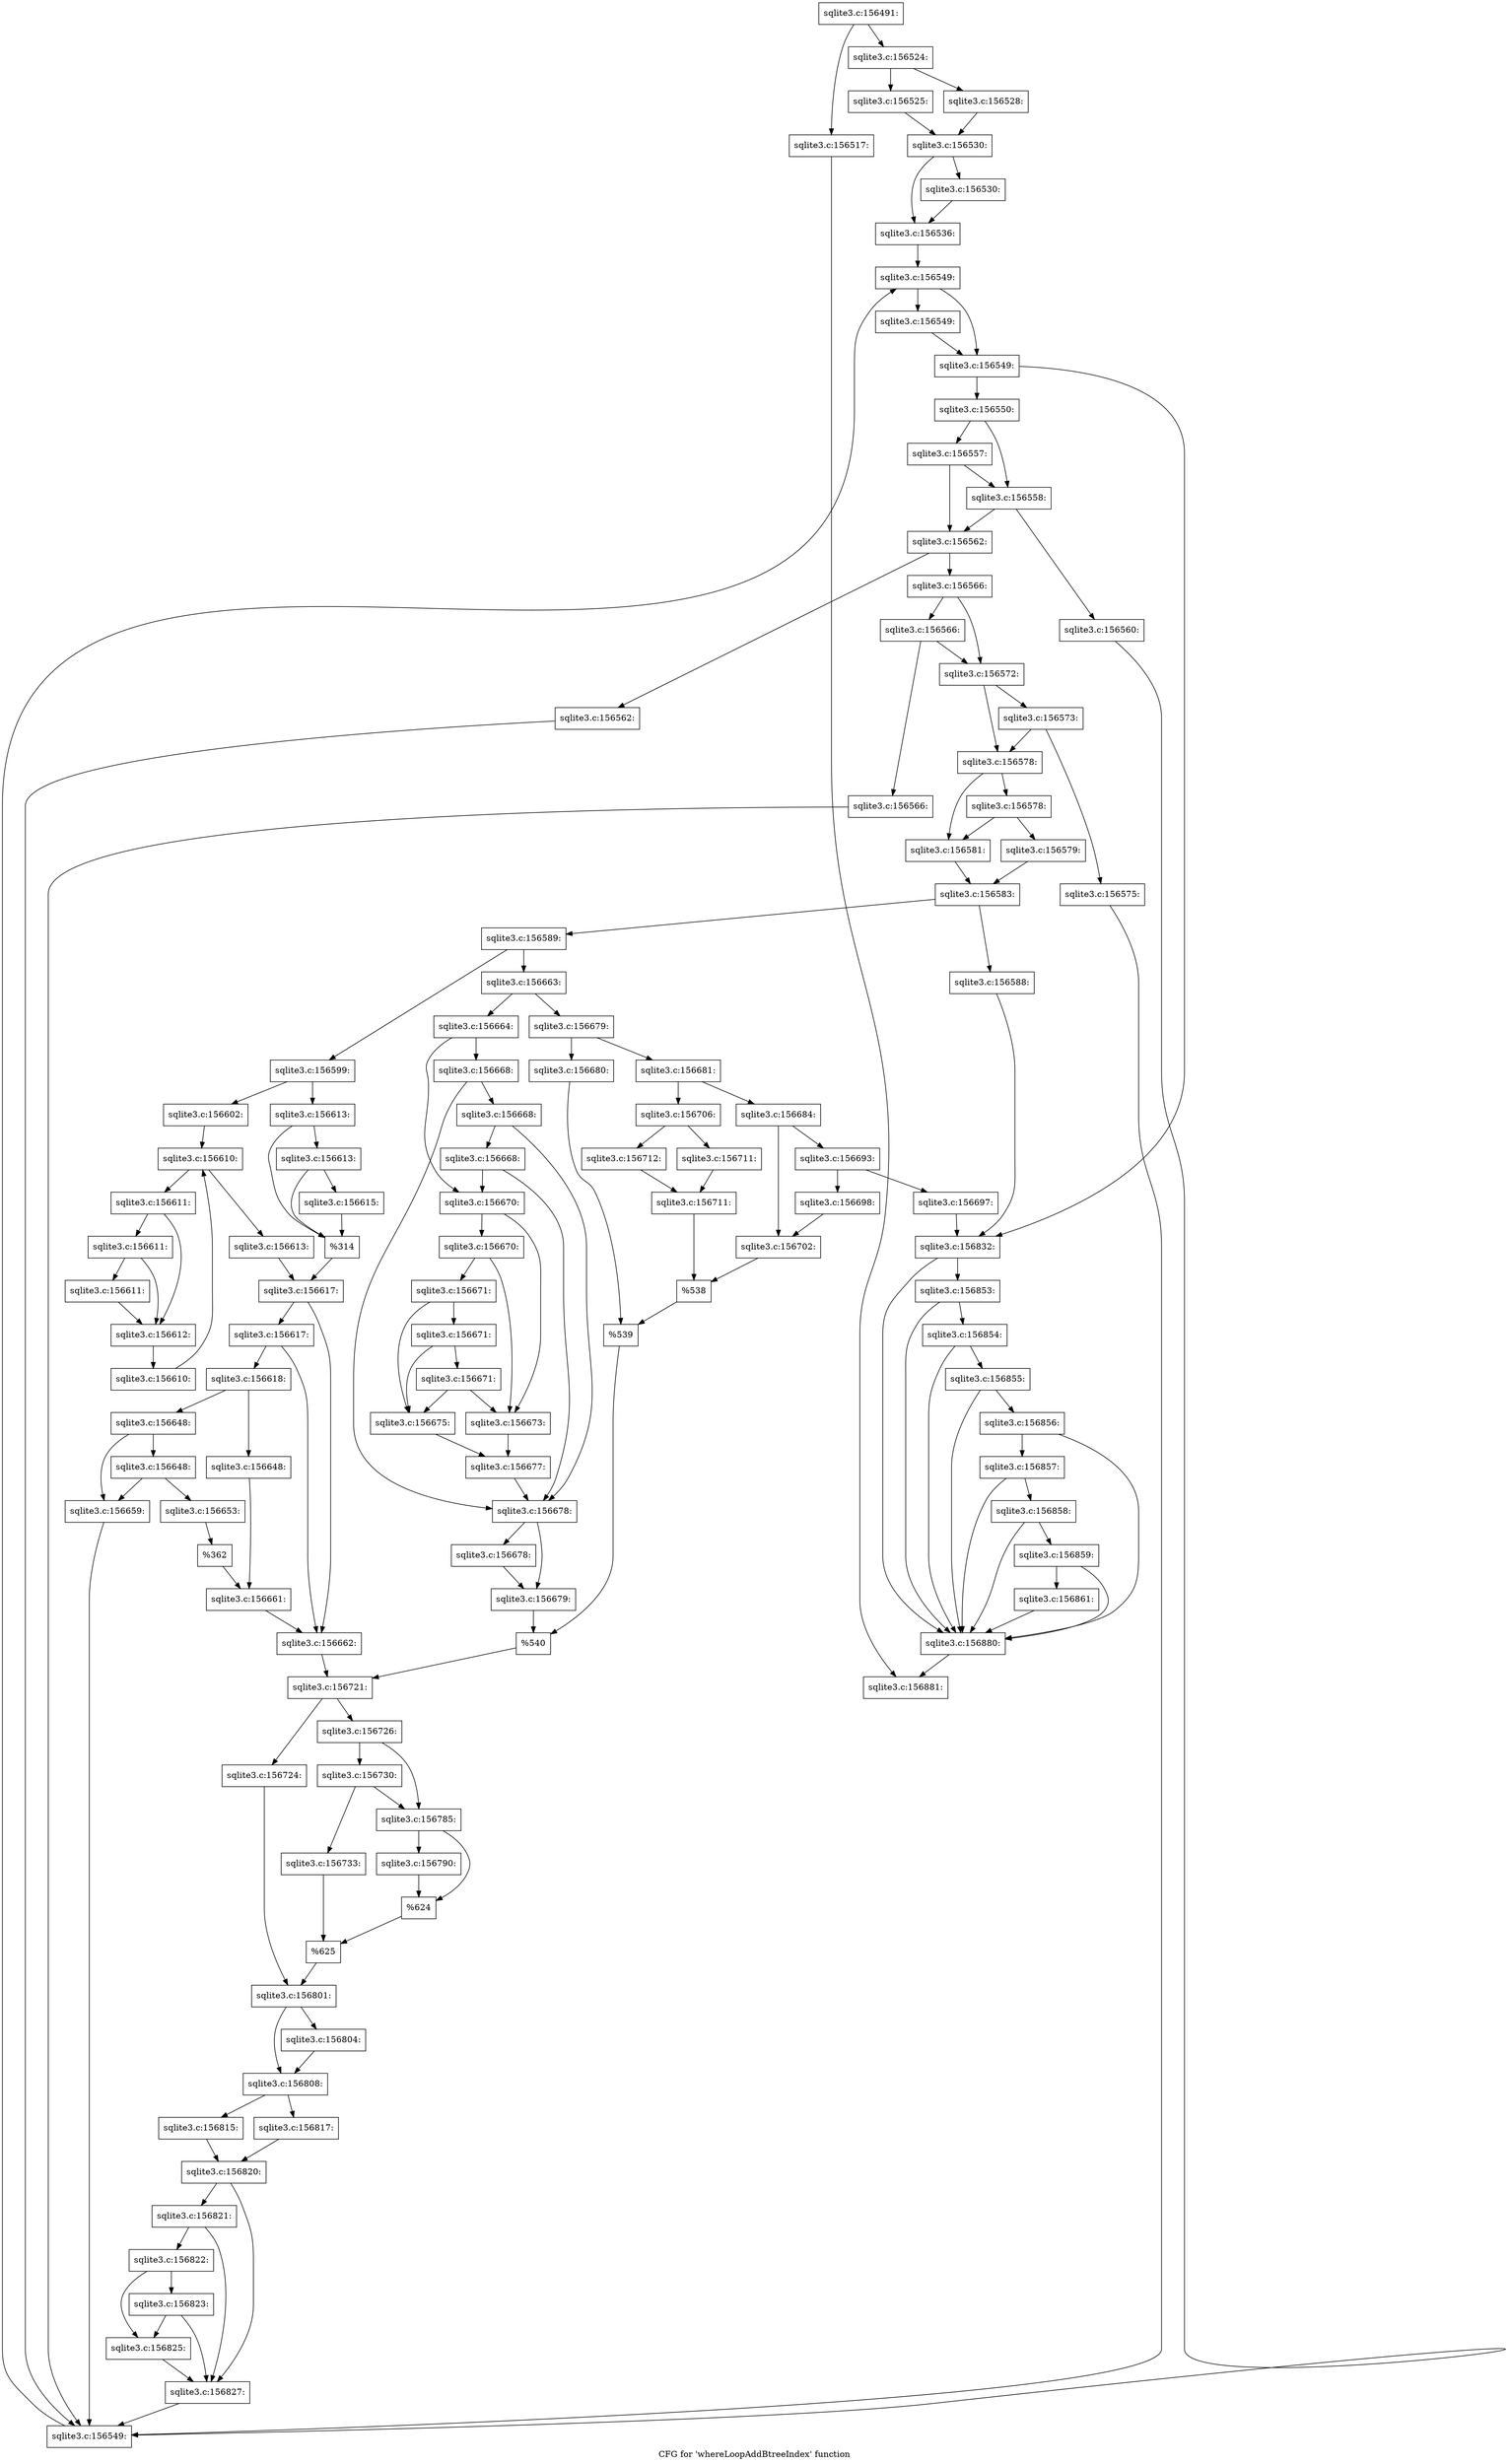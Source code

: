 digraph "CFG for 'whereLoopAddBtreeIndex' function" {
	label="CFG for 'whereLoopAddBtreeIndex' function";

	Node0x55c0f97ad980 [shape=record,label="{sqlite3.c:156491:}"];
	Node0x55c0f97ad980 -> Node0x55c0f97b5180;
	Node0x55c0f97ad980 -> Node0x55c0f97b51d0;
	Node0x55c0f97b5180 [shape=record,label="{sqlite3.c:156517:}"];
	Node0x55c0f97b5180 -> Node0x55c0f97adb00;
	Node0x55c0f97b51d0 [shape=record,label="{sqlite3.c:156524:}"];
	Node0x55c0f97b51d0 -> Node0x55c0f97b57f0;
	Node0x55c0f97b51d0 -> Node0x55c0f97b5890;
	Node0x55c0f97b57f0 [shape=record,label="{sqlite3.c:156525:}"];
	Node0x55c0f97b57f0 -> Node0x55c0f97b5840;
	Node0x55c0f97b5890 [shape=record,label="{sqlite3.c:156528:}"];
	Node0x55c0f97b5890 -> Node0x55c0f97b5840;
	Node0x55c0f97b5840 [shape=record,label="{sqlite3.c:156530:}"];
	Node0x55c0f97b5840 -> Node0x55c0f97b6600;
	Node0x55c0f97b5840 -> Node0x55c0f97b6650;
	Node0x55c0f97b6600 [shape=record,label="{sqlite3.c:156530:}"];
	Node0x55c0f97b6600 -> Node0x55c0f97b6650;
	Node0x55c0f97b6650 [shape=record,label="{sqlite3.c:156536:}"];
	Node0x55c0f97b6650 -> Node0x55c0f97b9f50;
	Node0x55c0f97b9f50 [shape=record,label="{sqlite3.c:156549:}"];
	Node0x55c0f97b9f50 -> Node0x55c0f97ba240;
	Node0x55c0f97b9f50 -> Node0x55c0f97ba1f0;
	Node0x55c0f97ba240 [shape=record,label="{sqlite3.c:156549:}"];
	Node0x55c0f97ba240 -> Node0x55c0f97ba1f0;
	Node0x55c0f97ba1f0 [shape=record,label="{sqlite3.c:156549:}"];
	Node0x55c0f97ba1f0 -> Node0x55c0f97ba170;
	Node0x55c0f97ba1f0 -> Node0x55c0f97b93b0;
	Node0x55c0f97ba170 [shape=record,label="{sqlite3.c:156550:}"];
	Node0x55c0f97ba170 -> Node0x55c0f97bb920;
	Node0x55c0f97ba170 -> Node0x55c0f97bb9a0;
	Node0x55c0f97bb9a0 [shape=record,label="{sqlite3.c:156557:}"];
	Node0x55c0f97bb9a0 -> Node0x55c0f97bb920;
	Node0x55c0f97bb9a0 -> Node0x55c0f97bb8d0;
	Node0x55c0f97bb920 [shape=record,label="{sqlite3.c:156558:}"];
	Node0x55c0f97bb920 -> Node0x55c0f97bb880;
	Node0x55c0f97bb920 -> Node0x55c0f97bb8d0;
	Node0x55c0f97bb880 [shape=record,label="{sqlite3.c:156560:}"];
	Node0x55c0f97bb880 -> Node0x55c0f97ba0e0;
	Node0x55c0f97bb8d0 [shape=record,label="{sqlite3.c:156562:}"];
	Node0x55c0f97bb8d0 -> Node0x55c0f97bc850;
	Node0x55c0f97bb8d0 -> Node0x55c0f97bc8a0;
	Node0x55c0f97bc850 [shape=record,label="{sqlite3.c:156562:}"];
	Node0x55c0f97bc850 -> Node0x55c0f97ba0e0;
	Node0x55c0f97bc8a0 [shape=record,label="{sqlite3.c:156566:}"];
	Node0x55c0f97bc8a0 -> Node0x55c0f97bd100;
	Node0x55c0f97bc8a0 -> Node0x55c0f97bd0b0;
	Node0x55c0f97bd100 [shape=record,label="{sqlite3.c:156566:}"];
	Node0x55c0f97bd100 -> Node0x55c0f97bd060;
	Node0x55c0f97bd100 -> Node0x55c0f97bd0b0;
	Node0x55c0f97bd060 [shape=record,label="{sqlite3.c:156566:}"];
	Node0x55c0f97bd060 -> Node0x55c0f97ba0e0;
	Node0x55c0f97bd0b0 [shape=record,label="{sqlite3.c:156572:}"];
	Node0x55c0f97bd0b0 -> Node0x55c0f97bdc40;
	Node0x55c0f97bd0b0 -> Node0x55c0f97bdbf0;
	Node0x55c0f97bdc40 [shape=record,label="{sqlite3.c:156573:}"];
	Node0x55c0f97bdc40 -> Node0x55c0f97bdbf0;
	Node0x55c0f97bdc40 -> Node0x55c0f97bdba0;
	Node0x55c0f97bdba0 [shape=record,label="{sqlite3.c:156575:}"];
	Node0x55c0f97bdba0 -> Node0x55c0f97ba0e0;
	Node0x55c0f97bdbf0 [shape=record,label="{sqlite3.c:156578:}"];
	Node0x55c0f97bdbf0 -> Node0x55c0f97beb70;
	Node0x55c0f97bdbf0 -> Node0x55c0f97beb20;
	Node0x55c0f97beb70 [shape=record,label="{sqlite3.c:156578:}"];
	Node0x55c0f97beb70 -> Node0x55c0f97bea80;
	Node0x55c0f97beb70 -> Node0x55c0f97beb20;
	Node0x55c0f97bea80 [shape=record,label="{sqlite3.c:156579:}"];
	Node0x55c0f97bea80 -> Node0x55c0f97bead0;
	Node0x55c0f97beb20 [shape=record,label="{sqlite3.c:156581:}"];
	Node0x55c0f97beb20 -> Node0x55c0f97bead0;
	Node0x55c0f97bead0 [shape=record,label="{sqlite3.c:156583:}"];
	Node0x55c0f97bead0 -> Node0x55c0f97c14c0;
	Node0x55c0f97bead0 -> Node0x55c0f97c1510;
	Node0x55c0f97c14c0 [shape=record,label="{sqlite3.c:156588:}"];
	Node0x55c0f97c14c0 -> Node0x55c0f97b93b0;
	Node0x55c0f97c1510 [shape=record,label="{sqlite3.c:156589:}"];
	Node0x55c0f97c1510 -> Node0x55c0f97c2f40;
	Node0x55c0f97c1510 -> Node0x55c0f97c2fe0;
	Node0x55c0f97c2f40 [shape=record,label="{sqlite3.c:156599:}"];
	Node0x55c0f97c2f40 -> Node0x55c0f97c3a00;
	Node0x55c0f97c2f40 -> Node0x55c0f97c3aa0;
	Node0x55c0f97c3a00 [shape=record,label="{sqlite3.c:156602:}"];
	Node0x55c0f97c3a00 -> Node0x55c0f97c4520;
	Node0x55c0f97c4520 [shape=record,label="{sqlite3.c:156610:}"];
	Node0x55c0f97c4520 -> Node0x55c0f97c4740;
	Node0x55c0f97c4520 -> Node0x55c0f97c4370;
	Node0x55c0f97c4740 [shape=record,label="{sqlite3.c:156611:}"];
	Node0x55c0f97c4740 -> Node0x55c0f97c4f20;
	Node0x55c0f97c4740 -> Node0x55c0f97c4ed0;
	Node0x55c0f97c4f20 [shape=record,label="{sqlite3.c:156611:}"];
	Node0x55c0f97c4f20 -> Node0x55c0f97c4e80;
	Node0x55c0f97c4f20 -> Node0x55c0f97c4ed0;
	Node0x55c0f97c4e80 [shape=record,label="{sqlite3.c:156611:}"];
	Node0x55c0f97c4e80 -> Node0x55c0f97c4ed0;
	Node0x55c0f97c4ed0 [shape=record,label="{sqlite3.c:156612:}"];
	Node0x55c0f97c4ed0 -> Node0x55c0f97c46b0;
	Node0x55c0f97c46b0 [shape=record,label="{sqlite3.c:156610:}"];
	Node0x55c0f97c46b0 -> Node0x55c0f97c4520;
	Node0x55c0f97c4370 [shape=record,label="{sqlite3.c:156613:}"];
	Node0x55c0f97c4370 -> Node0x55c0f97c3a50;
	Node0x55c0f97c3aa0 [shape=record,label="{sqlite3.c:156613:}"];
	Node0x55c0f97c3aa0 -> Node0x55c0f97c6420;
	Node0x55c0f97c3aa0 -> Node0x55c0f97c63d0;
	Node0x55c0f97c6420 [shape=record,label="{sqlite3.c:156613:}"];
	Node0x55c0f97c6420 -> Node0x55c0f97c6380;
	Node0x55c0f97c6420 -> Node0x55c0f97c63d0;
	Node0x55c0f97c6380 [shape=record,label="{sqlite3.c:156615:}"];
	Node0x55c0f97c6380 -> Node0x55c0f97c63d0;
	Node0x55c0f97c63d0 [shape=record,label="{%314}"];
	Node0x55c0f97c63d0 -> Node0x55c0f97c3a50;
	Node0x55c0f97c3a50 [shape=record,label="{sqlite3.c:156617:}"];
	Node0x55c0f97c3a50 -> Node0x55c0f97c7600;
	Node0x55c0f97c3a50 -> Node0x55c0f97c75b0;
	Node0x55c0f97c7600 [shape=record,label="{sqlite3.c:156617:}"];
	Node0x55c0f97c7600 -> Node0x55c0f97c7560;
	Node0x55c0f97c7600 -> Node0x55c0f97c75b0;
	Node0x55c0f97c7560 [shape=record,label="{sqlite3.c:156618:}"];
	Node0x55c0f97c7560 -> Node0x55c0f97c97f0;
	Node0x55c0f97c7560 -> Node0x55c0f97c9890;
	Node0x55c0f97c97f0 [shape=record,label="{sqlite3.c:156648:}"];
	Node0x55c0f97c97f0 -> Node0x55c0f97c9840;
	Node0x55c0f97c9890 [shape=record,label="{sqlite3.c:156648:}"];
	Node0x55c0f97c9890 -> Node0x55c0f97c9e60;
	Node0x55c0f97c9890 -> Node0x55c0f97c9e10;
	Node0x55c0f97c9e60 [shape=record,label="{sqlite3.c:156648:}"];
	Node0x55c0f97c9e60 -> Node0x55c0f97c9d70;
	Node0x55c0f97c9e60 -> Node0x55c0f97c9e10;
	Node0x55c0f97c9d70 [shape=record,label="{sqlite3.c:156653:}"];
	Node0x55c0f97c9d70 -> Node0x55c0f97c9dc0;
	Node0x55c0f97c9e10 [shape=record,label="{sqlite3.c:156659:}"];
	Node0x55c0f97c9e10 -> Node0x55c0f97ba0e0;
	Node0x55c0f97c9dc0 [shape=record,label="{%362}"];
	Node0x55c0f97c9dc0 -> Node0x55c0f97c9840;
	Node0x55c0f97c9840 [shape=record,label="{sqlite3.c:156661:}"];
	Node0x55c0f97c9840 -> Node0x55c0f97c75b0;
	Node0x55c0f97c75b0 [shape=record,label="{sqlite3.c:156662:}"];
	Node0x55c0f97c75b0 -> Node0x55c0f97c2f90;
	Node0x55c0f97c2fe0 [shape=record,label="{sqlite3.c:156663:}"];
	Node0x55c0f97c2fe0 -> Node0x55c0f97cb220;
	Node0x55c0f97c2fe0 -> Node0x55c0f97cb2c0;
	Node0x55c0f97cb220 [shape=record,label="{sqlite3.c:156664:}"];
	Node0x55c0f97cb220 -> Node0x55c0f97cc3b0;
	Node0x55c0f97cb220 -> Node0x55c0f97cc450;
	Node0x55c0f97cc450 [shape=record,label="{sqlite3.c:156668:}"];
	Node0x55c0f97cc450 -> Node0x55c0f97cc800;
	Node0x55c0f97cc450 -> Node0x55c0f97cc400;
	Node0x55c0f97cc800 [shape=record,label="{sqlite3.c:156668:}"];
	Node0x55c0f97cc800 -> Node0x55c0f97cc780;
	Node0x55c0f97cc800 -> Node0x55c0f97cc400;
	Node0x55c0f97cc780 [shape=record,label="{sqlite3.c:156668:}"];
	Node0x55c0f97cc780 -> Node0x55c0f97cc3b0;
	Node0x55c0f97cc780 -> Node0x55c0f97cc400;
	Node0x55c0f97cc3b0 [shape=record,label="{sqlite3.c:156670:}"];
	Node0x55c0f97cc3b0 -> Node0x55c0f97cd460;
	Node0x55c0f97cc3b0 -> Node0x55c0f97cd5d0;
	Node0x55c0f97cd5d0 [shape=record,label="{sqlite3.c:156670:}"];
	Node0x55c0f97cd5d0 -> Node0x55c0f97cd460;
	Node0x55c0f97cd5d0 -> Node0x55c0f97cd550;
	Node0x55c0f97cd550 [shape=record,label="{sqlite3.c:156671:}"];
	Node0x55c0f97cd550 -> Node0x55c0f97cdd70;
	Node0x55c0f97cd550 -> Node0x55c0f97cd500;
	Node0x55c0f97cdd70 [shape=record,label="{sqlite3.c:156671:}"];
	Node0x55c0f97cdd70 -> Node0x55c0f97cdcf0;
	Node0x55c0f97cdd70 -> Node0x55c0f97cd500;
	Node0x55c0f97cdcf0 [shape=record,label="{sqlite3.c:156671:}"];
	Node0x55c0f97cdcf0 -> Node0x55c0f97cd460;
	Node0x55c0f97cdcf0 -> Node0x55c0f97cd500;
	Node0x55c0f97cd460 [shape=record,label="{sqlite3.c:156673:}"];
	Node0x55c0f97cd460 -> Node0x55c0f97cd4b0;
	Node0x55c0f97cd500 [shape=record,label="{sqlite3.c:156675:}"];
	Node0x55c0f97cd500 -> Node0x55c0f97cd4b0;
	Node0x55c0f97cd4b0 [shape=record,label="{sqlite3.c:156677:}"];
	Node0x55c0f97cd4b0 -> Node0x55c0f97cc400;
	Node0x55c0f97cc400 [shape=record,label="{sqlite3.c:156678:}"];
	Node0x55c0f97cc400 -> Node0x55c0f97cf410;
	Node0x55c0f97cc400 -> Node0x55c0f97cf460;
	Node0x55c0f97cf410 [shape=record,label="{sqlite3.c:156678:}"];
	Node0x55c0f97cf410 -> Node0x55c0f97cf460;
	Node0x55c0f97cf460 [shape=record,label="{sqlite3.c:156679:}"];
	Node0x55c0f97cf460 -> Node0x55c0f97cb270;
	Node0x55c0f97cb2c0 [shape=record,label="{sqlite3.c:156679:}"];
	Node0x55c0f97cb2c0 -> Node0x55c0f97cfde0;
	Node0x55c0f97cb2c0 -> Node0x55c0f97cfe80;
	Node0x55c0f97cfde0 [shape=record,label="{sqlite3.c:156680:}"];
	Node0x55c0f97cfde0 -> Node0x55c0f97cfe30;
	Node0x55c0f97cfe80 [shape=record,label="{sqlite3.c:156681:}"];
	Node0x55c0f97cfe80 -> Node0x55c0f97d0770;
	Node0x55c0f97cfe80 -> Node0x55c0f97d0810;
	Node0x55c0f97d0770 [shape=record,label="{sqlite3.c:156684:}"];
	Node0x55c0f97d0770 -> Node0x55c0f66dacb0;
	Node0x55c0f97d0770 -> Node0x55c0f97d1890;
	Node0x55c0f66dacb0 [shape=record,label="{sqlite3.c:156693:}"];
	Node0x55c0f66dacb0 -> Node0x55c0f97d2810;
	Node0x55c0f66dacb0 -> Node0x55c0f97d2860;
	Node0x55c0f97d2810 [shape=record,label="{sqlite3.c:156697:}"];
	Node0x55c0f97d2810 -> Node0x55c0f97b93b0;
	Node0x55c0f97d2860 [shape=record,label="{sqlite3.c:156698:}"];
	Node0x55c0f97d2860 -> Node0x55c0f97d1890;
	Node0x55c0f97d1890 [shape=record,label="{sqlite3.c:156702:}"];
	Node0x55c0f97d1890 -> Node0x55c0f97d07c0;
	Node0x55c0f97d0810 [shape=record,label="{sqlite3.c:156706:}"];
	Node0x55c0f97d0810 -> Node0x55c0f97d4bc0;
	Node0x55c0f97d0810 -> Node0x55c0f97d5220;
	Node0x55c0f97d4bc0 [shape=record,label="{sqlite3.c:156712:}"];
	Node0x55c0f97d4bc0 -> Node0x55c0f97d5270;
	Node0x55c0f97d5220 [shape=record,label="{sqlite3.c:156711:}"];
	Node0x55c0f97d5220 -> Node0x55c0f97d5270;
	Node0x55c0f97d5270 [shape=record,label="{sqlite3.c:156711:}"];
	Node0x55c0f97d5270 -> Node0x55c0f97d07c0;
	Node0x55c0f97d07c0 [shape=record,label="{%538}"];
	Node0x55c0f97d07c0 -> Node0x55c0f97cfe30;
	Node0x55c0f97cfe30 [shape=record,label="{%539}"];
	Node0x55c0f97cfe30 -> Node0x55c0f97cb270;
	Node0x55c0f97cb270 [shape=record,label="{%540}"];
	Node0x55c0f97cb270 -> Node0x55c0f97c2f90;
	Node0x55c0f97c2f90 [shape=record,label="{sqlite3.c:156721:}"];
	Node0x55c0f97c2f90 -> Node0x55c0f97d6490;
	Node0x55c0f97c2f90 -> Node0x55c0f97d6530;
	Node0x55c0f97d6490 [shape=record,label="{sqlite3.c:156724:}"];
	Node0x55c0f97d6490 -> Node0x55c0f97d64e0;
	Node0x55c0f97d6530 [shape=record,label="{sqlite3.c:156726:}"];
	Node0x55c0f97d6530 -> Node0x55c0f97d7be0;
	Node0x55c0f97d6530 -> Node0x55c0f97d7b90;
	Node0x55c0f97d7be0 [shape=record,label="{sqlite3.c:156730:}"];
	Node0x55c0f97d7be0 -> Node0x55c0f97d71d0;
	Node0x55c0f97d7be0 -> Node0x55c0f97d7b90;
	Node0x55c0f97d71d0 [shape=record,label="{sqlite3.c:156733:}"];
	Node0x55c0f97d71d0 -> Node0x55c0f97d7b40;
	Node0x55c0f97d7b90 [shape=record,label="{sqlite3.c:156785:}"];
	Node0x55c0f97d7b90 -> Node0x55c0f97da350;
	Node0x55c0f97d7b90 -> Node0x55c0f97da3a0;
	Node0x55c0f97da350 [shape=record,label="{sqlite3.c:156790:}"];
	Node0x55c0f97da350 -> Node0x55c0f97da3a0;
	Node0x55c0f97da3a0 [shape=record,label="{%624}"];
	Node0x55c0f97da3a0 -> Node0x55c0f97d7b40;
	Node0x55c0f97d7b40 [shape=record,label="{%625}"];
	Node0x55c0f97d7b40 -> Node0x55c0f97d64e0;
	Node0x55c0f97d64e0 [shape=record,label="{sqlite3.c:156801:}"];
	Node0x55c0f97d64e0 -> Node0x55c0f97dc250;
	Node0x55c0f97d64e0 -> Node0x55c0f97dc2a0;
	Node0x55c0f97dc250 [shape=record,label="{sqlite3.c:156804:}"];
	Node0x55c0f97dc250 -> Node0x55c0f97dc2a0;
	Node0x55c0f97dc2a0 [shape=record,label="{sqlite3.c:156808:}"];
	Node0x55c0f97dc2a0 -> Node0x55c0f97deb00;
	Node0x55c0f97dc2a0 -> Node0x55c0f97deba0;
	Node0x55c0f97deb00 [shape=record,label="{sqlite3.c:156815:}"];
	Node0x55c0f97deb00 -> Node0x55c0f97deb50;
	Node0x55c0f97deba0 [shape=record,label="{sqlite3.c:156817:}"];
	Node0x55c0f97deba0 -> Node0x55c0f97deb50;
	Node0x55c0f97deb50 [shape=record,label="{sqlite3.c:156820:}"];
	Node0x55c0f97deb50 -> Node0x55c0f97dfa70;
	Node0x55c0f97deb50 -> Node0x55c0f97df9a0;
	Node0x55c0f97dfa70 [shape=record,label="{sqlite3.c:156821:}"];
	Node0x55c0f97dfa70 -> Node0x55c0f97df9f0;
	Node0x55c0f97dfa70 -> Node0x55c0f97df9a0;
	Node0x55c0f97df9f0 [shape=record,label="{sqlite3.c:156822:}"];
	Node0x55c0f97df9f0 -> Node0x55c0f97df950;
	Node0x55c0f97df9f0 -> Node0x55c0f97e0800;
	Node0x55c0f97e0800 [shape=record,label="{sqlite3.c:156823:}"];
	Node0x55c0f97e0800 -> Node0x55c0f97df950;
	Node0x55c0f97e0800 -> Node0x55c0f97df9a0;
	Node0x55c0f97df950 [shape=record,label="{sqlite3.c:156825:}"];
	Node0x55c0f97df950 -> Node0x55c0f97df9a0;
	Node0x55c0f97df9a0 [shape=record,label="{sqlite3.c:156827:}"];
	Node0x55c0f97df9a0 -> Node0x55c0f97ba0e0;
	Node0x55c0f97ba0e0 [shape=record,label="{sqlite3.c:156549:}"];
	Node0x55c0f97ba0e0 -> Node0x55c0f97b9f50;
	Node0x55c0f97b93b0 [shape=record,label="{sqlite3.c:156832:}"];
	Node0x55c0f97b93b0 -> Node0x55c0f97e4310;
	Node0x55c0f97b93b0 -> Node0x55c0f97e3fc0;
	Node0x55c0f97e4310 [shape=record,label="{sqlite3.c:156853:}"];
	Node0x55c0f97e4310 -> Node0x55c0f97e4290;
	Node0x55c0f97e4310 -> Node0x55c0f97e3fc0;
	Node0x55c0f97e4290 [shape=record,label="{sqlite3.c:156854:}"];
	Node0x55c0f97e4290 -> Node0x55c0f97e4210;
	Node0x55c0f97e4290 -> Node0x55c0f97e3fc0;
	Node0x55c0f97e4210 [shape=record,label="{sqlite3.c:156855:}"];
	Node0x55c0f97e4210 -> Node0x55c0f97e4190;
	Node0x55c0f97e4210 -> Node0x55c0f97e3fc0;
	Node0x55c0f97e4190 [shape=record,label="{sqlite3.c:156856:}"];
	Node0x55c0f97e4190 -> Node0x55c0f97e4110;
	Node0x55c0f97e4190 -> Node0x55c0f97e3fc0;
	Node0x55c0f97e4110 [shape=record,label="{sqlite3.c:156857:}"];
	Node0x55c0f97e4110 -> Node0x55c0f97e4090;
	Node0x55c0f97e4110 -> Node0x55c0f97e3fc0;
	Node0x55c0f97e4090 [shape=record,label="{sqlite3.c:156858:}"];
	Node0x55c0f97e4090 -> Node0x55c0f97e4010;
	Node0x55c0f97e4090 -> Node0x55c0f97e3fc0;
	Node0x55c0f97e4010 [shape=record,label="{sqlite3.c:156859:}"];
	Node0x55c0f97e4010 -> Node0x55c0f97e3f70;
	Node0x55c0f97e4010 -> Node0x55c0f97e3fc0;
	Node0x55c0f97e3f70 [shape=record,label="{sqlite3.c:156861:}"];
	Node0x55c0f97e3f70 -> Node0x55c0f97e3fc0;
	Node0x55c0f97e3fc0 [shape=record,label="{sqlite3.c:156880:}"];
	Node0x55c0f97e3fc0 -> Node0x55c0f97adb00;
	Node0x55c0f97adb00 [shape=record,label="{sqlite3.c:156881:}"];
}
